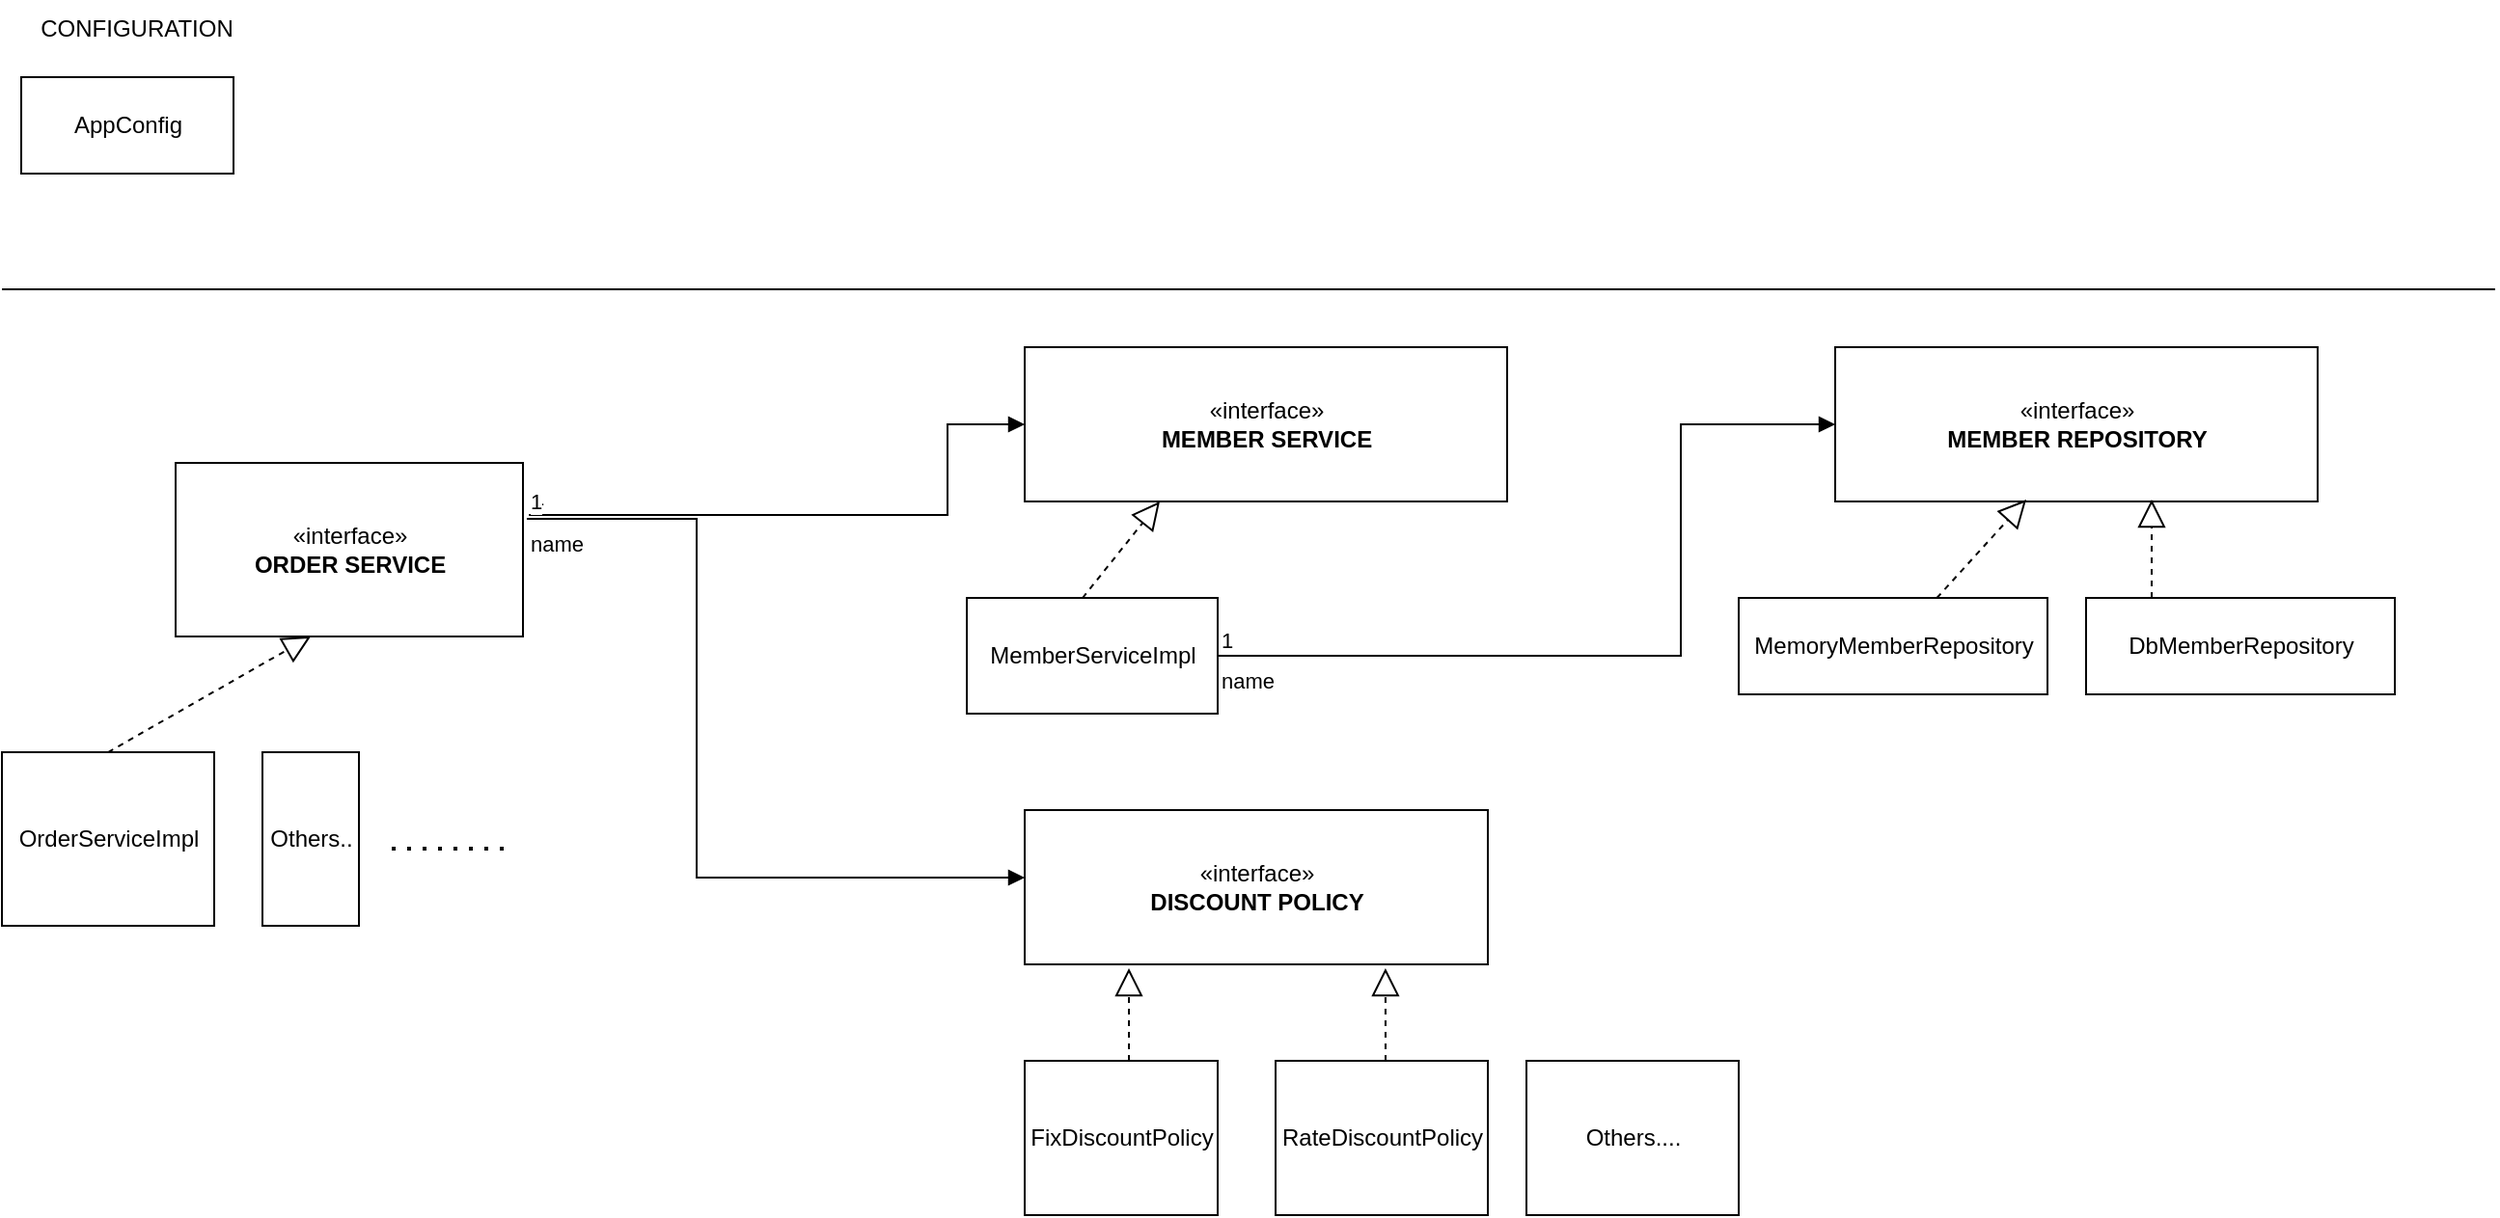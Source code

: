 <mxfile version="20.2.1" type="github">
  <diagram id="tNOIqHjqf8-ZSMt3mI5K" name="Page-1">
    <mxGraphModel dx="914" dy="1649" grid="1" gridSize="10" guides="1" tooltips="1" connect="1" arrows="1" fold="1" page="1" pageScale="1" pageWidth="850" pageHeight="1100" math="0" shadow="0">
      <root>
        <mxCell id="0" />
        <mxCell id="1" parent="0" />
        <mxCell id="ZSo1ROVyvgX9X2hF_C0V-5" value="" style="endArrow=block;dashed=1;endFill=0;endSize=12;html=1;rounded=0;entryX=0.5;entryY=1;entryDx=0;entryDy=0;exitX=0.5;exitY=0;exitDx=0;exitDy=0;" parent="1" source="ZSo1ROVyvgX9X2hF_C0V-6" edge="1">
          <mxGeometry width="160" relative="1" as="geometry">
            <mxPoint x="160" y="120" as="sourcePoint" />
            <mxPoint x="160" y="60" as="targetPoint" />
          </mxGeometry>
        </mxCell>
        <mxCell id="ZSo1ROVyvgX9X2hF_C0V-6" value="OrderServiceImpl" style="html=1;" parent="1" vertex="1">
          <mxGeometry y="120" width="110" height="90" as="geometry" />
        </mxCell>
        <mxCell id="ZSo1ROVyvgX9X2hF_C0V-7" value="" style="endArrow=none;dashed=1;html=1;dashPattern=1 3;strokeWidth=2;rounded=0;" parent="1" edge="1">
          <mxGeometry width="50" height="50" relative="1" as="geometry">
            <mxPoint x="260" y="170" as="sourcePoint" />
            <mxPoint x="200" y="170" as="targetPoint" />
          </mxGeometry>
        </mxCell>
        <mxCell id="ZSo1ROVyvgX9X2hF_C0V-8" value="Others.." style="html=1;" parent="1" vertex="1">
          <mxGeometry x="135" y="120" width="50" height="90" as="geometry" />
        </mxCell>
        <mxCell id="ZSo1ROVyvgX9X2hF_C0V-9" value="name" style="endArrow=block;endFill=1;html=1;edgeStyle=orthogonalEdgeStyle;align=left;verticalAlign=top;rounded=0;exitX=1.014;exitY=0.427;exitDx=0;exitDy=0;exitPerimeter=0;" parent="1" edge="1">
          <mxGeometry x="-1" relative="1" as="geometry">
            <mxPoint x="273.08" y="-3.03" as="sourcePoint" />
            <mxPoint x="530" y="-50" as="targetPoint" />
            <Array as="points">
              <mxPoint x="490" y="-3" />
              <mxPoint x="490" y="-50" />
            </Array>
          </mxGeometry>
        </mxCell>
        <mxCell id="ZSo1ROVyvgX9X2hF_C0V-10" value="1" style="edgeLabel;resizable=0;html=1;align=left;verticalAlign=bottom;" parent="ZSo1ROVyvgX9X2hF_C0V-9" connectable="0" vertex="1">
          <mxGeometry x="-1" relative="1" as="geometry" />
        </mxCell>
        <mxCell id="ZSo1ROVyvgX9X2hF_C0V-11" value="name" style="endArrow=block;endFill=1;html=1;edgeStyle=orthogonalEdgeStyle;align=left;verticalAlign=top;rounded=0;exitX=1.009;exitY=0.445;exitDx=0;exitDy=0;exitPerimeter=0;entryX=0;entryY=0.5;entryDx=0;entryDy=0;" parent="1" edge="1">
          <mxGeometry x="-1" relative="1" as="geometry">
            <mxPoint x="271.98" y="-1.05" as="sourcePoint" />
            <mxPoint x="530" y="185" as="targetPoint" />
            <Array as="points">
              <mxPoint x="360" y="-1" />
              <mxPoint x="360" y="185" />
            </Array>
          </mxGeometry>
        </mxCell>
        <mxCell id="ZSo1ROVyvgX9X2hF_C0V-12" value="1" style="edgeLabel;resizable=0;html=1;align=left;verticalAlign=bottom;" parent="ZSo1ROVyvgX9X2hF_C0V-11" connectable="0" vertex="1">
          <mxGeometry x="-1" relative="1" as="geometry" />
        </mxCell>
        <mxCell id="ZSo1ROVyvgX9X2hF_C0V-15" value="«interface»&lt;br&gt;&lt;b&gt;MEMBER SERVICE&lt;/b&gt;" style="html=1;" parent="1" vertex="1">
          <mxGeometry x="530" y="-90" width="250" height="80" as="geometry" />
        </mxCell>
        <mxCell id="ZSo1ROVyvgX9X2hF_C0V-16" value="«interface»&lt;br&gt;&lt;b&gt;ORDER SERVICE&lt;/b&gt;" style="html=1;" parent="1" vertex="1">
          <mxGeometry x="90" y="-30" width="180" height="90" as="geometry" />
        </mxCell>
        <mxCell id="ZSo1ROVyvgX9X2hF_C0V-17" value="«interface»&lt;br&gt;&lt;b&gt;DISCOUNT POLICY&lt;/b&gt;" style="html=1;" parent="1" vertex="1">
          <mxGeometry x="530" y="150" width="240" height="80" as="geometry" />
        </mxCell>
        <mxCell id="ZSo1ROVyvgX9X2hF_C0V-18" value="" style="endArrow=block;dashed=1;endFill=0;endSize=12;html=1;rounded=0;entryX=0.28;entryY=1;entryDx=0;entryDy=0;entryPerimeter=0;" parent="1" target="ZSo1ROVyvgX9X2hF_C0V-15" edge="1">
          <mxGeometry width="160" relative="1" as="geometry">
            <mxPoint x="560" y="40" as="sourcePoint" />
            <mxPoint x="450" y="120" as="targetPoint" />
          </mxGeometry>
        </mxCell>
        <mxCell id="ZSo1ROVyvgX9X2hF_C0V-20" value="MemberServiceImpl" style="html=1;" parent="1" vertex="1">
          <mxGeometry x="500" y="40" width="130" height="60" as="geometry" />
        </mxCell>
        <mxCell id="ZSo1ROVyvgX9X2hF_C0V-21" value="name" style="endArrow=block;endFill=1;html=1;edgeStyle=orthogonalEdgeStyle;align=left;verticalAlign=top;rounded=0;exitX=1;exitY=0.5;exitDx=0;exitDy=0;" parent="1" source="ZSo1ROVyvgX9X2hF_C0V-20" edge="1">
          <mxGeometry x="-1" relative="1" as="geometry">
            <mxPoint x="520" y="140" as="sourcePoint" />
            <mxPoint x="950" y="-50" as="targetPoint" />
            <Array as="points">
              <mxPoint x="870" y="70" />
              <mxPoint x="870" y="-50" />
              <mxPoint x="940" y="-50" />
            </Array>
          </mxGeometry>
        </mxCell>
        <mxCell id="ZSo1ROVyvgX9X2hF_C0V-22" value="1" style="edgeLabel;resizable=0;html=1;align=left;verticalAlign=bottom;" parent="ZSo1ROVyvgX9X2hF_C0V-21" connectable="0" vertex="1">
          <mxGeometry x="-1" relative="1" as="geometry" />
        </mxCell>
        <mxCell id="ZSo1ROVyvgX9X2hF_C0V-24" value="«interface»&lt;br&gt;&lt;b&gt;MEMBER REPOSITORY&lt;/b&gt;" style="html=1;" parent="1" vertex="1">
          <mxGeometry x="950" y="-90" width="250" height="80" as="geometry" />
        </mxCell>
        <mxCell id="ZSo1ROVyvgX9X2hF_C0V-25" value="MemoryMemberRepository" style="html=1;" parent="1" vertex="1">
          <mxGeometry x="900" y="40" width="160" height="50" as="geometry" />
        </mxCell>
        <mxCell id="ZSo1ROVyvgX9X2hF_C0V-26" value="" style="endArrow=block;dashed=1;endFill=0;endSize=12;html=1;rounded=0;entryX=0.396;entryY=0.988;entryDx=0;entryDy=0;entryPerimeter=0;" parent="1" source="ZSo1ROVyvgX9X2hF_C0V-25" target="ZSo1ROVyvgX9X2hF_C0V-24" edge="1">
          <mxGeometry width="160" relative="1" as="geometry">
            <mxPoint x="1050" y="20" as="sourcePoint" />
            <mxPoint x="920" y="140" as="targetPoint" />
          </mxGeometry>
        </mxCell>
        <mxCell id="ZSo1ROVyvgX9X2hF_C0V-27" value="" style="endArrow=block;dashed=1;endFill=0;endSize=12;html=1;rounded=0;entryX=0.656;entryY=0.988;entryDx=0;entryDy=0;entryPerimeter=0;" parent="1" target="ZSo1ROVyvgX9X2hF_C0V-24" edge="1">
          <mxGeometry width="160" relative="1" as="geometry">
            <mxPoint x="1114" y="40" as="sourcePoint" />
            <mxPoint x="920" y="140" as="targetPoint" />
          </mxGeometry>
        </mxCell>
        <mxCell id="ZSo1ROVyvgX9X2hF_C0V-28" value="DbMemberRepository" style="html=1;" parent="1" vertex="1">
          <mxGeometry x="1080" y="40" width="160" height="50" as="geometry" />
        </mxCell>
        <mxCell id="ZSo1ROVyvgX9X2hF_C0V-29" value="" style="endArrow=block;dashed=1;endFill=0;endSize=12;html=1;rounded=0;entryX=0.225;entryY=1.025;entryDx=0;entryDy=0;entryPerimeter=0;" parent="1" target="ZSo1ROVyvgX9X2hF_C0V-17" edge="1">
          <mxGeometry width="160" relative="1" as="geometry">
            <mxPoint x="584" y="280" as="sourcePoint" />
            <mxPoint x="520" y="220" as="targetPoint" />
          </mxGeometry>
        </mxCell>
        <mxCell id="ZSo1ROVyvgX9X2hF_C0V-30" value="FixDiscountPolicy" style="html=1;" parent="1" vertex="1">
          <mxGeometry x="530" y="280" width="100" height="80" as="geometry" />
        </mxCell>
        <mxCell id="ZSo1ROVyvgX9X2hF_C0V-31" value="" style="endArrow=block;dashed=1;endFill=0;endSize=12;html=1;rounded=0;entryX=0.779;entryY=1.025;entryDx=0;entryDy=0;entryPerimeter=0;" parent="1" target="ZSo1ROVyvgX9X2hF_C0V-17" edge="1">
          <mxGeometry width="160" relative="1" as="geometry">
            <mxPoint x="717" y="280" as="sourcePoint" />
            <mxPoint x="520" y="220" as="targetPoint" />
          </mxGeometry>
        </mxCell>
        <mxCell id="ZSo1ROVyvgX9X2hF_C0V-32" value="RateDiscountPolicy" style="html=1;" parent="1" vertex="1">
          <mxGeometry x="660" y="280" width="110" height="80" as="geometry" />
        </mxCell>
        <mxCell id="ZSo1ROVyvgX9X2hF_C0V-33" value="Others...." style="html=1;" parent="1" vertex="1">
          <mxGeometry x="790" y="280" width="110" height="80" as="geometry" />
        </mxCell>
        <mxCell id="CU26PY0C_H8_sZSRkxNd-2" value="AppConfig" style="html=1;" vertex="1" parent="1">
          <mxGeometry x="10" y="-230" width="110" height="50" as="geometry" />
        </mxCell>
        <mxCell id="CU26PY0C_H8_sZSRkxNd-3" value="CONFIGURATION" style="text;html=1;strokeColor=none;fillColor=none;align=center;verticalAlign=middle;whiteSpace=wrap;rounded=0;" vertex="1" parent="1">
          <mxGeometry x="5" y="-270" width="130" height="30" as="geometry" />
        </mxCell>
        <mxCell id="CU26PY0C_H8_sZSRkxNd-4" value="" style="endArrow=none;html=1;rounded=0;" edge="1" parent="1">
          <mxGeometry width="50" height="50" relative="1" as="geometry">
            <mxPoint x="1292" y="-120" as="sourcePoint" />
            <mxPoint y="-120" as="targetPoint" />
          </mxGeometry>
        </mxCell>
      </root>
    </mxGraphModel>
  </diagram>
</mxfile>
